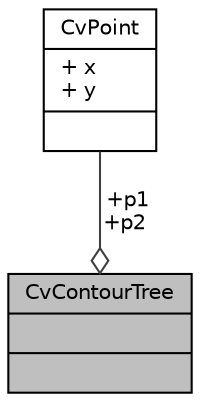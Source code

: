 digraph "CvContourTree"
{
 // LATEX_PDF_SIZE
  edge [fontname="Helvetica",fontsize="10",labelfontname="Helvetica",labelfontsize="10"];
  node [fontname="Helvetica",fontsize="10",shape=record];
  Node1 [label="{CvContourTree\n||}",height=0.2,width=0.4,color="black", fillcolor="grey75", style="filled", fontcolor="black",tooltip=" "];
  Node2 -> Node1 [color="grey25",fontsize="10",style="solid",label=" +p1\n+p2" ,arrowhead="odiamond",fontname="Helvetica"];
  Node2 [label="{CvPoint\n|+ x\l+ y\l|}",height=0.2,width=0.4,color="black", fillcolor="white", style="filled",URL="$struct_cv_point.html",tooltip=" "];
}

